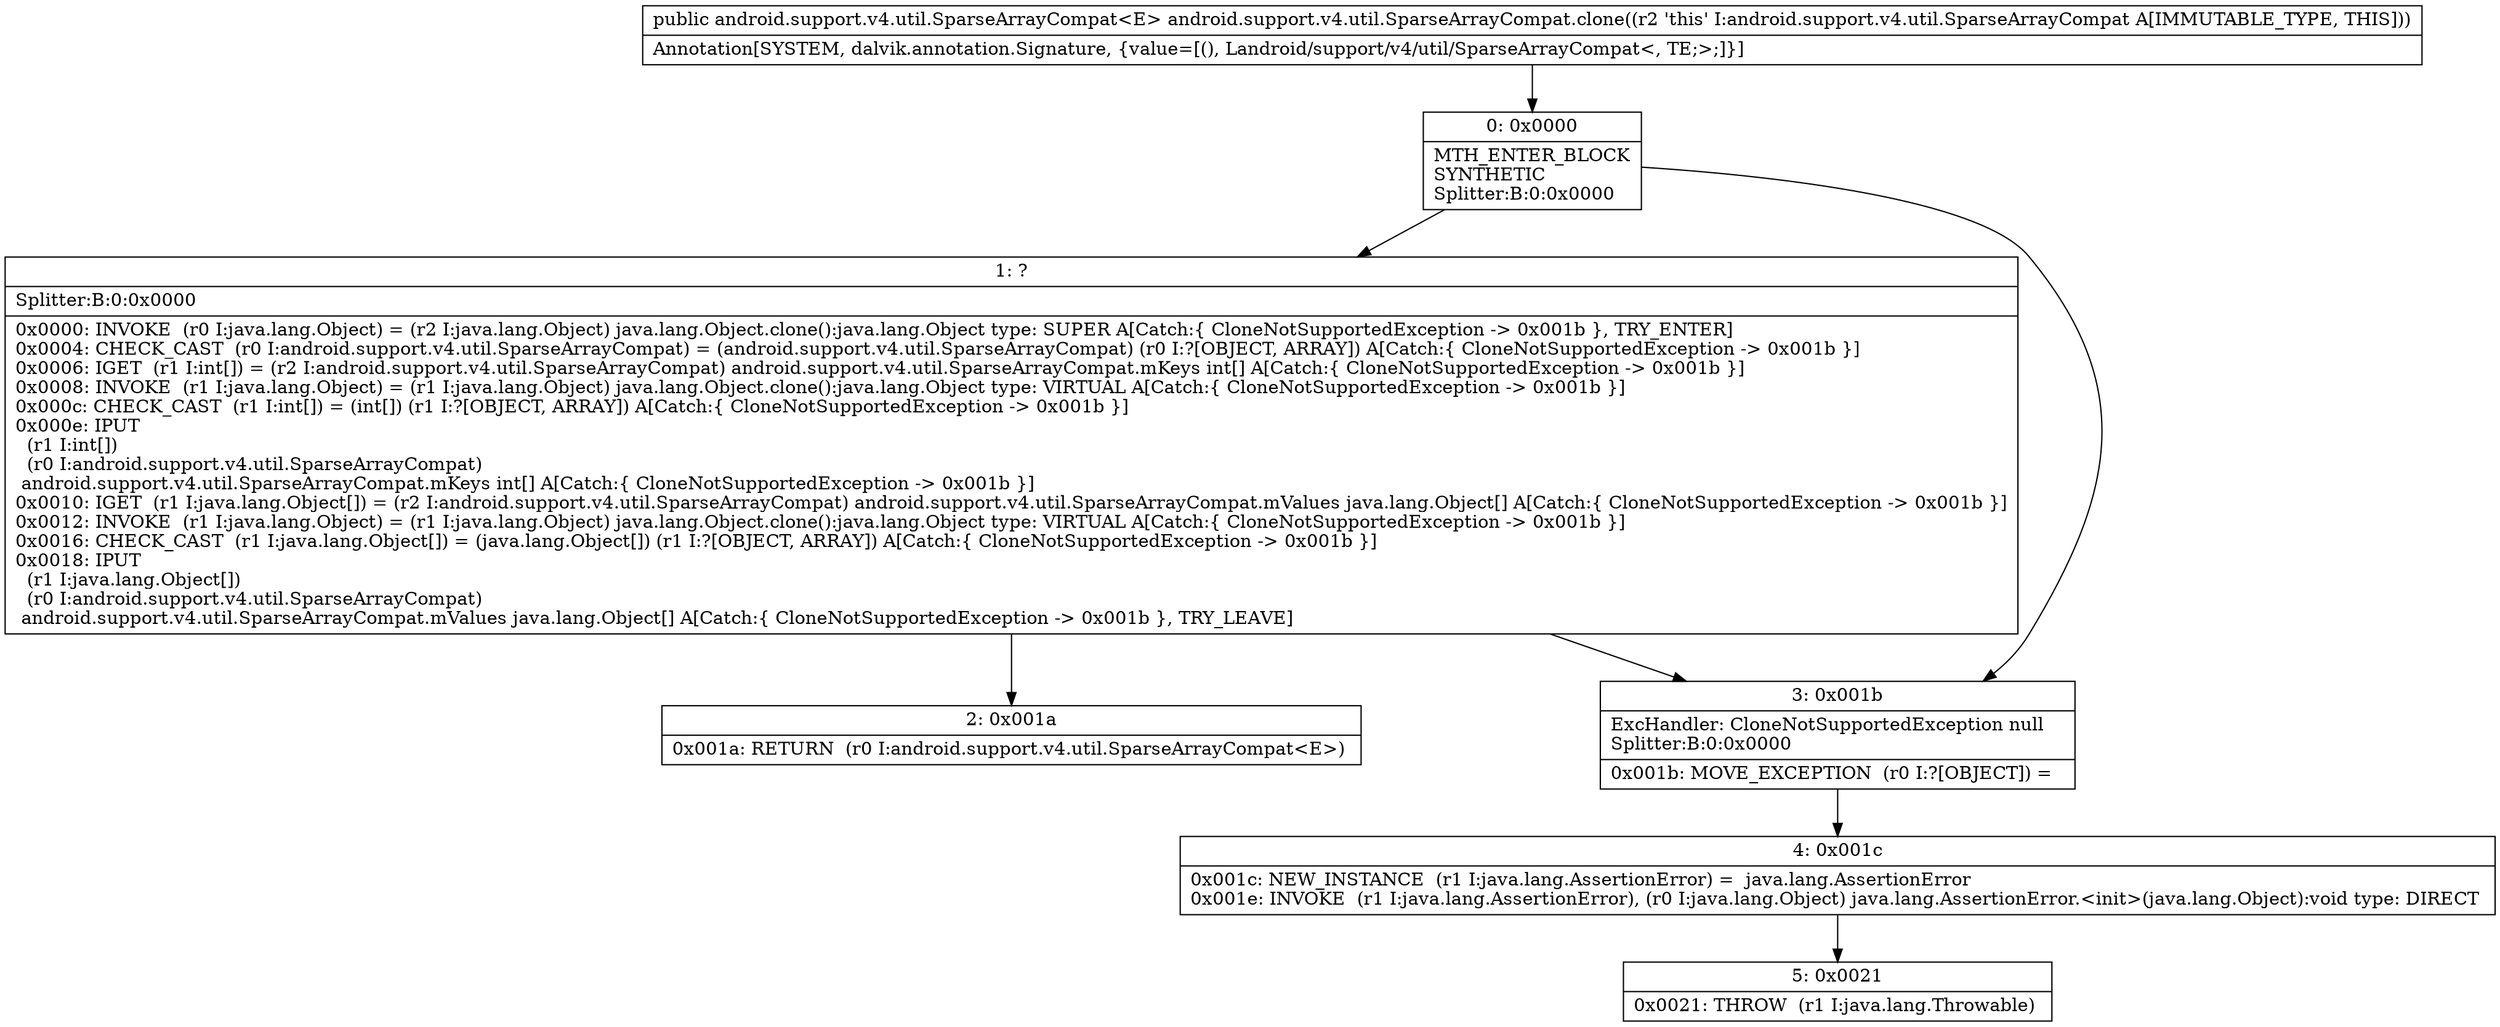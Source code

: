 digraph "CFG forandroid.support.v4.util.SparseArrayCompat.clone()Landroid\/support\/v4\/util\/SparseArrayCompat;" {
Node_0 [shape=record,label="{0\:\ 0x0000|MTH_ENTER_BLOCK\lSYNTHETIC\lSplitter:B:0:0x0000\l}"];
Node_1 [shape=record,label="{1\:\ ?|Splitter:B:0:0x0000\l|0x0000: INVOKE  (r0 I:java.lang.Object) = (r2 I:java.lang.Object) java.lang.Object.clone():java.lang.Object type: SUPER A[Catch:\{ CloneNotSupportedException \-\> 0x001b \}, TRY_ENTER]\l0x0004: CHECK_CAST  (r0 I:android.support.v4.util.SparseArrayCompat) = (android.support.v4.util.SparseArrayCompat) (r0 I:?[OBJECT, ARRAY]) A[Catch:\{ CloneNotSupportedException \-\> 0x001b \}]\l0x0006: IGET  (r1 I:int[]) = (r2 I:android.support.v4.util.SparseArrayCompat) android.support.v4.util.SparseArrayCompat.mKeys int[] A[Catch:\{ CloneNotSupportedException \-\> 0x001b \}]\l0x0008: INVOKE  (r1 I:java.lang.Object) = (r1 I:java.lang.Object) java.lang.Object.clone():java.lang.Object type: VIRTUAL A[Catch:\{ CloneNotSupportedException \-\> 0x001b \}]\l0x000c: CHECK_CAST  (r1 I:int[]) = (int[]) (r1 I:?[OBJECT, ARRAY]) A[Catch:\{ CloneNotSupportedException \-\> 0x001b \}]\l0x000e: IPUT  \l  (r1 I:int[])\l  (r0 I:android.support.v4.util.SparseArrayCompat)\l android.support.v4.util.SparseArrayCompat.mKeys int[] A[Catch:\{ CloneNotSupportedException \-\> 0x001b \}]\l0x0010: IGET  (r1 I:java.lang.Object[]) = (r2 I:android.support.v4.util.SparseArrayCompat) android.support.v4.util.SparseArrayCompat.mValues java.lang.Object[] A[Catch:\{ CloneNotSupportedException \-\> 0x001b \}]\l0x0012: INVOKE  (r1 I:java.lang.Object) = (r1 I:java.lang.Object) java.lang.Object.clone():java.lang.Object type: VIRTUAL A[Catch:\{ CloneNotSupportedException \-\> 0x001b \}]\l0x0016: CHECK_CAST  (r1 I:java.lang.Object[]) = (java.lang.Object[]) (r1 I:?[OBJECT, ARRAY]) A[Catch:\{ CloneNotSupportedException \-\> 0x001b \}]\l0x0018: IPUT  \l  (r1 I:java.lang.Object[])\l  (r0 I:android.support.v4.util.SparseArrayCompat)\l android.support.v4.util.SparseArrayCompat.mValues java.lang.Object[] A[Catch:\{ CloneNotSupportedException \-\> 0x001b \}, TRY_LEAVE]\l}"];
Node_2 [shape=record,label="{2\:\ 0x001a|0x001a: RETURN  (r0 I:android.support.v4.util.SparseArrayCompat\<E\>) \l}"];
Node_3 [shape=record,label="{3\:\ 0x001b|ExcHandler: CloneNotSupportedException null\lSplitter:B:0:0x0000\l|0x001b: MOVE_EXCEPTION  (r0 I:?[OBJECT]) =  \l}"];
Node_4 [shape=record,label="{4\:\ 0x001c|0x001c: NEW_INSTANCE  (r1 I:java.lang.AssertionError) =  java.lang.AssertionError \l0x001e: INVOKE  (r1 I:java.lang.AssertionError), (r0 I:java.lang.Object) java.lang.AssertionError.\<init\>(java.lang.Object):void type: DIRECT \l}"];
Node_5 [shape=record,label="{5\:\ 0x0021|0x0021: THROW  (r1 I:java.lang.Throwable) \l}"];
MethodNode[shape=record,label="{public android.support.v4.util.SparseArrayCompat\<E\> android.support.v4.util.SparseArrayCompat.clone((r2 'this' I:android.support.v4.util.SparseArrayCompat A[IMMUTABLE_TYPE, THIS]))  | Annotation[SYSTEM, dalvik.annotation.Signature, \{value=[(), Landroid\/support\/v4\/util\/SparseArrayCompat\<, TE;\>;]\}]\l}"];
MethodNode -> Node_0;
Node_0 -> Node_1;
Node_0 -> Node_3;
Node_1 -> Node_2;
Node_1 -> Node_3;
Node_3 -> Node_4;
Node_4 -> Node_5;
}

